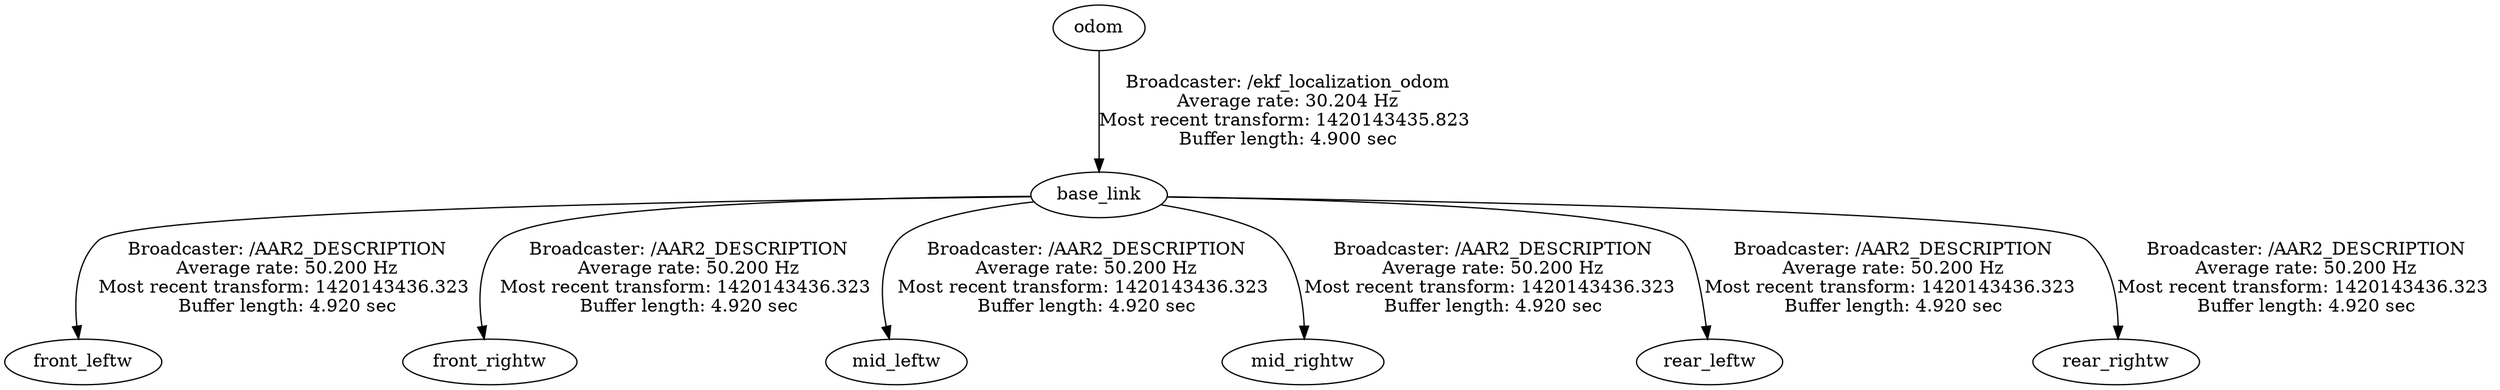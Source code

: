 digraph G {
"base_link" -> "front_leftw"[label="Broadcaster: /AAR2_DESCRIPTION\nAverage rate: 50.200 Hz\nMost recent transform: 1420143436.323 \nBuffer length: 4.920 sec\n"];
"odom" -> "base_link"[label="Broadcaster: /ekf_localization_odom\nAverage rate: 30.204 Hz\nMost recent transform: 1420143435.823 \nBuffer length: 4.900 sec\n"];
"base_link" -> "front_rightw"[label="Broadcaster: /AAR2_DESCRIPTION\nAverage rate: 50.200 Hz\nMost recent transform: 1420143436.323 \nBuffer length: 4.920 sec\n"];
"base_link" -> "mid_leftw"[label="Broadcaster: /AAR2_DESCRIPTION\nAverage rate: 50.200 Hz\nMost recent transform: 1420143436.323 \nBuffer length: 4.920 sec\n"];
"base_link" -> "mid_rightw"[label="Broadcaster: /AAR2_DESCRIPTION\nAverage rate: 50.200 Hz\nMost recent transform: 1420143436.323 \nBuffer length: 4.920 sec\n"];
"base_link" -> "rear_leftw"[label="Broadcaster: /AAR2_DESCRIPTION\nAverage rate: 50.200 Hz\nMost recent transform: 1420143436.323 \nBuffer length: 4.920 sec\n"];
"base_link" -> "rear_rightw"[label="Broadcaster: /AAR2_DESCRIPTION\nAverage rate: 50.200 Hz\nMost recent transform: 1420143436.323 \nBuffer length: 4.920 sec\n"];
}
